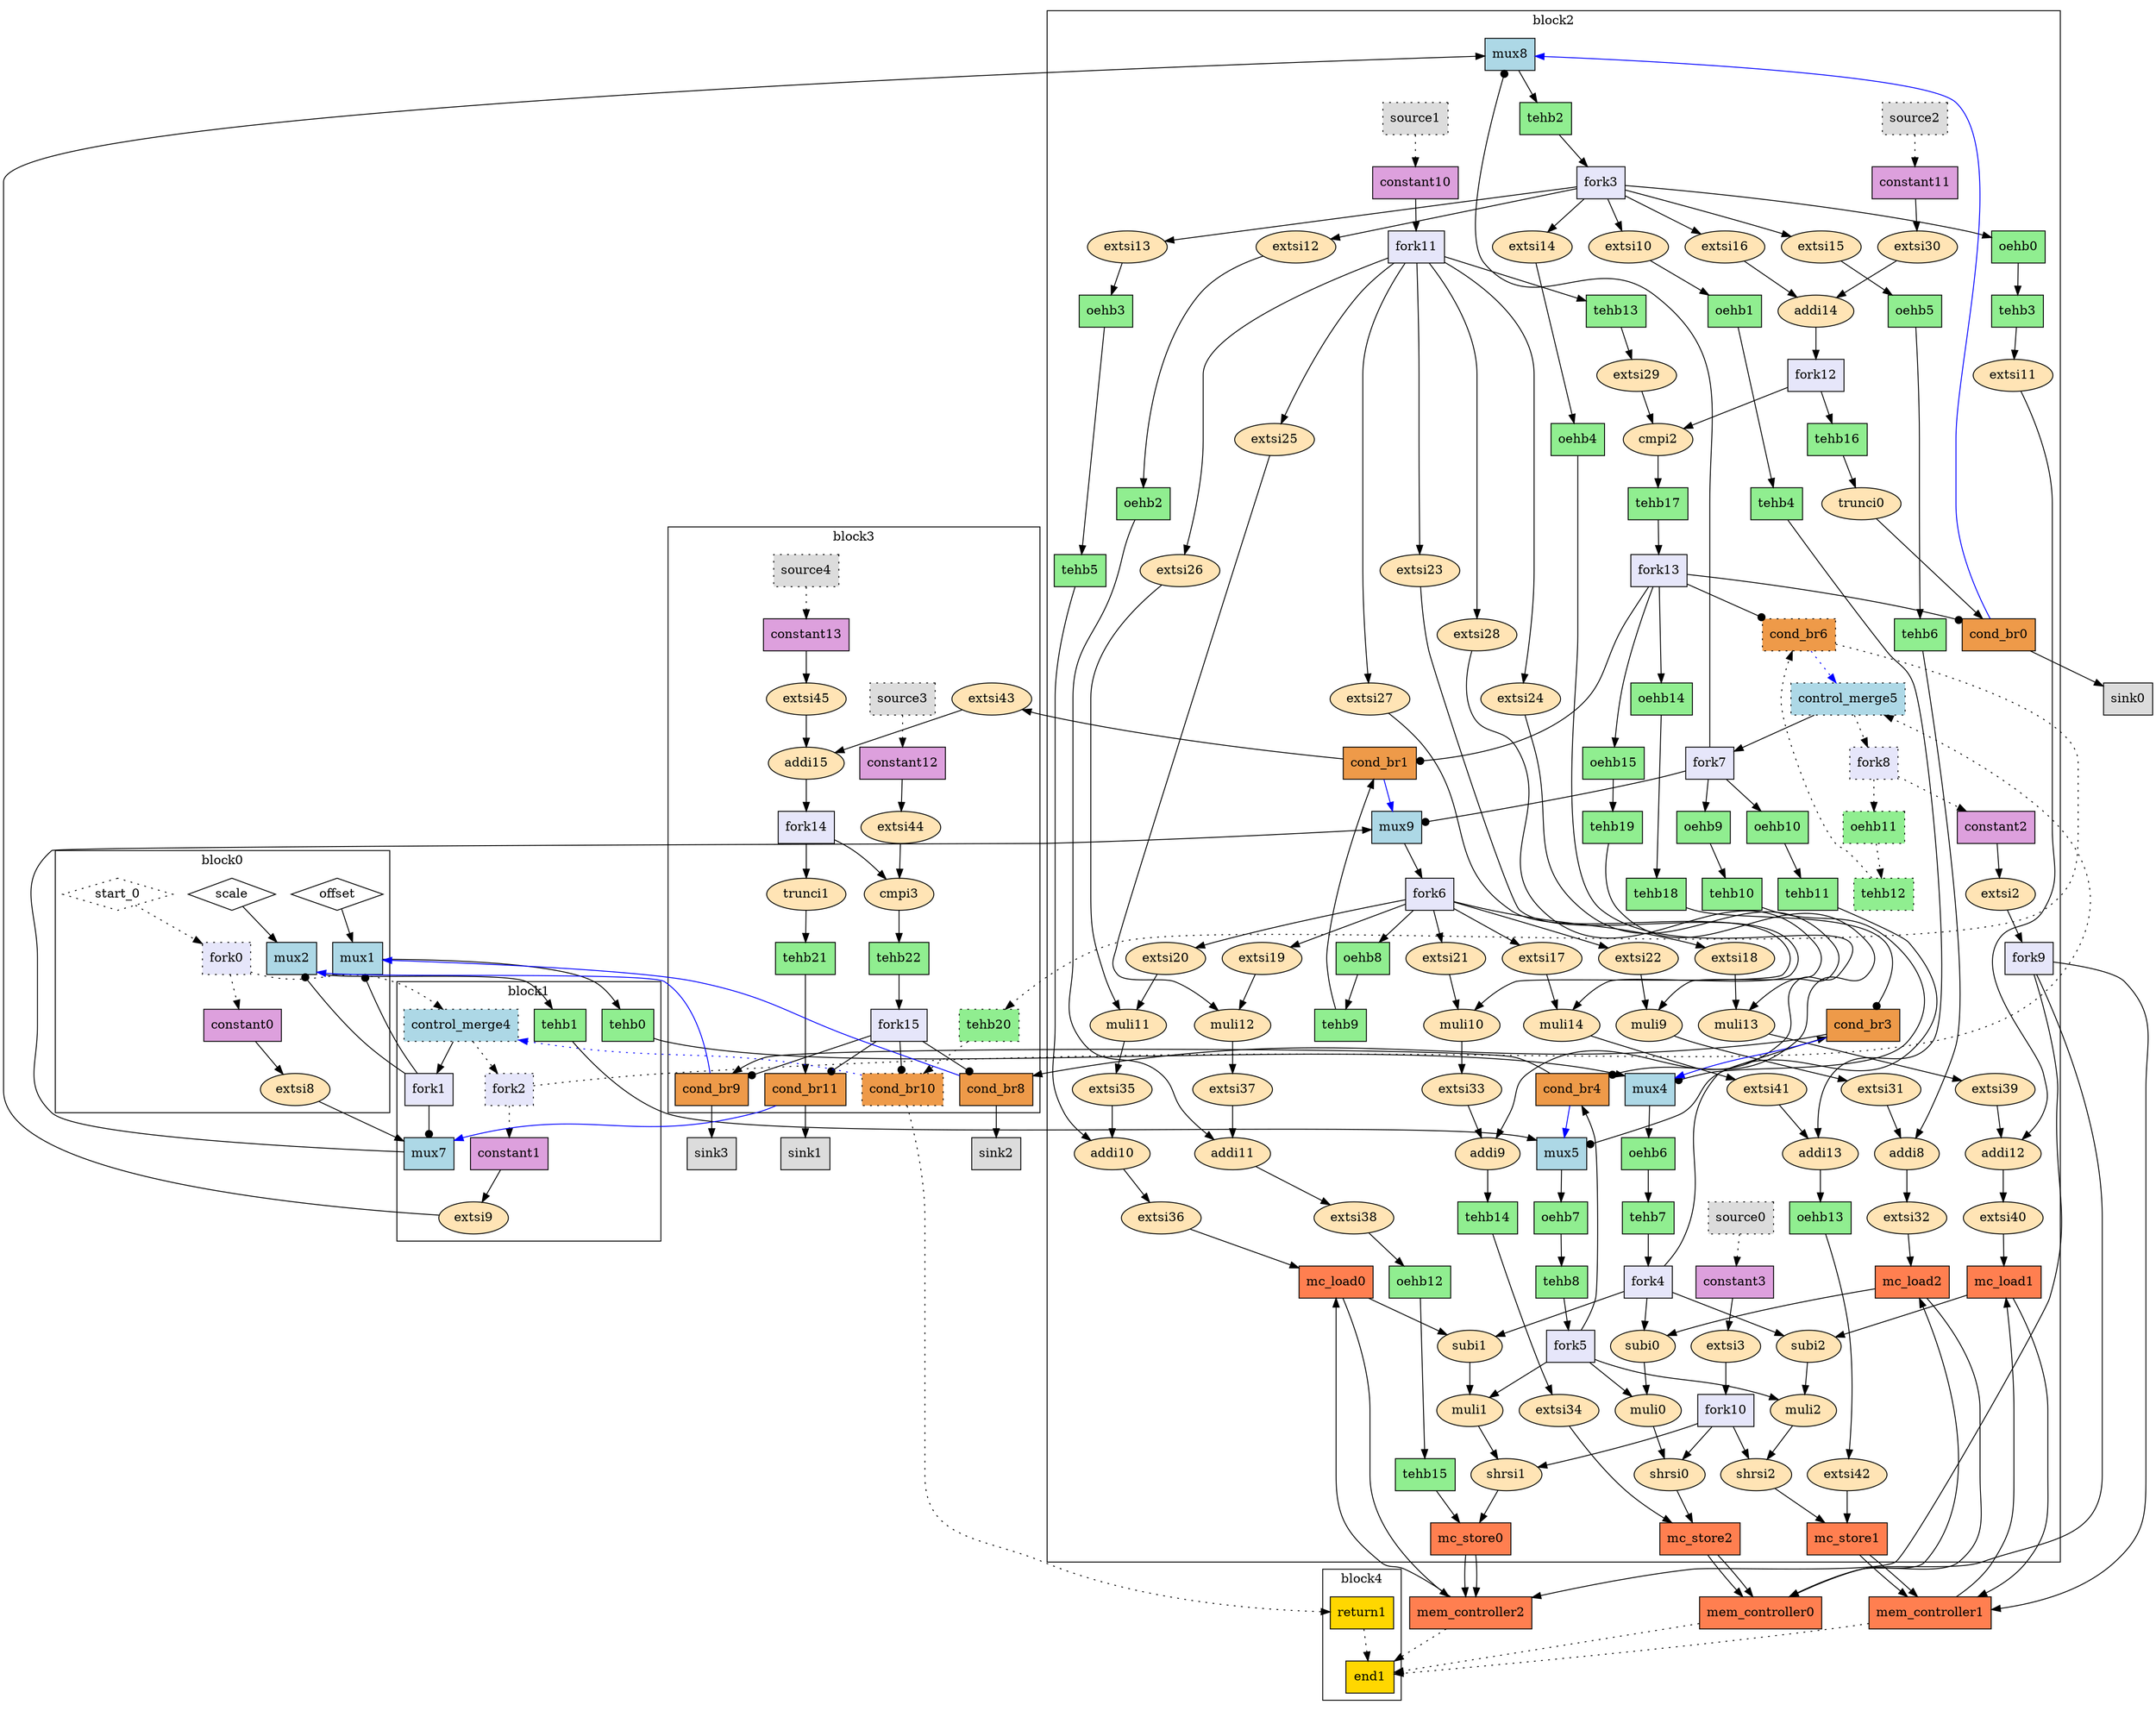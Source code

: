 Digraph G {
  splines=spline;
  compound=true; // Allow edges between clusters
  // Units/Channels in BB 0
  subgraph "cluster0" {
    label="block0"
    // Units from function arguments
    "offset" [mlir_op="handshake.func", shape=diamond, label="offset", style="solid", type="Entry", in="in1:32", out="out1:32", bbID=1]
    "scale" [mlir_op="handshake.func", shape=diamond, label="scale", style="solid", type="Entry", in="in1:32", out="out1:32", bbID=1]
    "start_0" [mlir_op="handshake.func", shape=diamond, label="start_0", style="dotted", type="Entry", control="true", in="in1:0", out="out1:0", bbID=1]
    // Units in BB 0
    "fork0" [mlir_op="handshake.fork", label="fork0", fillcolor=lavender, shape="box", style="filled, dotted", type="Fork", delay="0.000 0.100 0.100 0.000 0.000 0.000 0.000 0.000", in="in1:0", out="out1:0 out2:0", bbID=1]
    "constant0" [mlir_op="handshake.constant", label="constant0", fillcolor=plum, shape="box", style="filled", type="Constant", delay="0.000 0.000 0.000 0.000 0.000 0.000 0.000 0.000", in="in1:1", out="out1:1", value="0x0", bbID=1]
    "extsi8" [mlir_op="arith.extsi", label="extsi8", fillcolor=moccasin, shape="oval", style="filled", type="Operator", delay="0.000 0.000 0.000 0.000 0.000 0.000 0.000 0.000", in="in1:1", latency="0", op="sext_op", out="out1:6", II=1, bbID=1]
    // Channels from function arguments
    "offset" -> "mux1" [style="solid", dir="both", arrowtail="none", arrowhead="normal", from="out1", to="in3"]
    "scale" -> "mux2" [style="solid", dir="both", arrowtail="none", arrowhead="normal", from="out1", to="in3"]
    "start_0" -> "fork0" [style="dotted", dir="both", arrowtail="none", arrowhead="normal", from="out1", to="in1"]
    // Channels in BB 0
    "fork0" -> "constant0" [style="dotted", dir="both", arrowtail="none", arrowhead="normal", from="out2", to="in1"]
    "constant0" -> "extsi8" [style="solid", dir="both", arrowtail="none", arrowhead="normal", from="out1", to="in1"]
  }
  // Units/Channels in BB 1
  subgraph "cluster1" {
    label="block1"
    // Units in BB 1
    "mux7" [mlir_op="handshake.mux", label="mux7", fillcolor=lightblue, shape="box", style="filled", type="Mux", delay="1.412 1.397 0.000 1.412 1.397 1.412 0.000 0.000", in="in1?:1 in2:6 in3:6", out="out1:6", bbID=2]
    "mux1" [mlir_op="handshake.mux", label="mux1", fillcolor=lightblue, shape="box", style="filled", type="Mux", delay="1.412 1.397 0.000 1.412 1.397 1.412 0.000 0.000", in="in1?:1 in2:32 in3:32", out="out1:32", bbID=2]
    "mux2" [mlir_op="handshake.mux", label="mux2", fillcolor=lightblue, shape="box", style="filled", type="Mux", delay="1.412 1.397 0.000 1.412 1.397 1.412 0.000 0.000", in="in1?:1 in2:32 in3:32", out="out1:32", bbID=2]
    "control_merge4" [mlir_op="handshake.control_merge", label="control_merge4", fillcolor=lightblue, shape="box", style="filled, dotted", type="CntrlMerge", delay="0.000 1.397 0.000 0.000 0.000 0.000 0.000 0.000", in="in1:0 in2:0", out="out1:0 out2?:1", bbID=2]
    "fork1" [mlir_op="handshake.fork", label="fork1", fillcolor=lavender, shape="box", style="filled", type="Fork", delay="0.000 0.100 0.100 0.000 0.000 0.000 0.000 0.000", in="in1:1", out="out1:1 out2:1 out3:1", bbID=2]
    "fork2" [mlir_op="handshake.fork", label="fork2", fillcolor=lavender, shape="box", style="filled, dotted", type="Fork", delay="0.000 0.100 0.100 0.000 0.000 0.000 0.000 0.000", in="in1:0", out="out1:0 out2:0", bbID=2]
    "constant1" [mlir_op="handshake.constant", label="constant1", fillcolor=plum, shape="box", style="filled", type="Constant", delay="0.000 0.000 0.000 0.000 0.000 0.000 0.000 0.000", in="in1:1", out="out1:1", value="0x0", bbID=2]
    "extsi9" [mlir_op="arith.extsi", label="extsi9", fillcolor=moccasin, shape="oval", style="filled", type="Operator", delay="0.000 0.000 0.000 0.000 0.000 0.000 0.000 0.000", in="in1:1", latency="0", op="sext_op", out="out1:6", II=1, bbID=2]
    "tehb0" [mlir_op="handshake.tehb", label="tehb0", fillcolor=lightgreen, shape="box", style="filled", type="Buffer", delay="0.000 0.000 0.000 0.000 0.000 0.000 0.000 0.000", in="in1:32", out="out1:32", transparent="true", bbID=2, slots=3001]
    "tehb1" [mlir_op="handshake.tehb", label="tehb1", fillcolor=lightgreen, shape="box", style="filled", type="Buffer", delay="0.000 0.000 0.000 0.000 0.000 0.000 0.000 0.000", in="in1:32", out="out1:32", transparent="true", bbID=2, slots=3001]
    // Channels in BB 1
    "mux1" -> "tehb0" [style="solid", dir="both", arrowtail="none", arrowhead="normal", from="out1", to="in1"]
    "mux2" -> "tehb1" [style="solid", dir="both", arrowtail="none", arrowhead="normal", from="out1", to="in1"]
    "control_merge4" -> "fork2" [style="dotted", dir="both", arrowtail="none", arrowhead="normal", from="out1", to="in1"]
    "control_merge4" -> "fork1" [style="solid", dir="both", arrowtail="none", arrowhead="normal", from="out2", to="in1"]
    "fork1" -> "mux7" [style="solid", dir="both", arrowtail="none", arrowhead="dot", from="out1", to="in1"]
    "fork1" -> "mux2" [style="solid", dir="both", arrowtail="none", arrowhead="dot", from="out2", to="in1"]
    "fork1" -> "mux1" [style="solid", dir="both", arrowtail="none", arrowhead="dot", from="out3", to="in1"]
    "fork2" -> "constant1" [style="dotted", dir="both", arrowtail="none", arrowhead="normal", from="out1", to="in1"]
    "constant1" -> "extsi9" [style="solid", dir="both", arrowtail="none", arrowhead="normal", from="out1", to="in1"]
  }
  // Units/Channels in BB 2
  subgraph "cluster2" {
    label="block2"
    // Units in BB 2
    "mux8" [mlir_op="handshake.mux", label="mux8", fillcolor=lightblue, shape="box", style="filled", type="Mux", delay="1.412 1.397 0.000 1.412 1.397 1.412 0.000 0.000", in="in1?:1 in2:6 in3:6", out="out1:6", bbID=3]
    "tehb2" [mlir_op="handshake.tehb", label="tehb2", fillcolor=lightgreen, shape="box", style="filled", type="Buffer", delay="0.000 0.000 0.000 0.000 0.000 0.000 0.000 0.000", in="in1:6", out="out1:6", transparent="true", bbID=3, slots=3001]
    "fork3" [mlir_op="handshake.fork", label="fork3", fillcolor=lavender, shape="box", style="filled", type="Fork", delay="0.000 0.100 0.100 0.000 0.000 0.000 0.000 0.000", in="in1:6", out="out1:6 out2:6 out3:6 out4:6 out5:6 out6:6 out7:6", bbID=3]
    "extsi10" [mlir_op="arith.extsi", label="extsi10", fillcolor=moccasin, shape="oval", style="filled", type="Operator", delay="0.000 0.000 0.000 0.000 0.000 0.000 0.000 0.000", in="in1:6", latency="0", op="sext_op", out="out1:13", II=1, bbID=3]
    "oehb0" [mlir_op="handshake.oehb", label="oehb0", fillcolor=lightgreen, shape="box", style="filled", type="OEHB", delay="0.000 0.000 0.000 0.000 0.000 0.000 0.000 0.000", in="in1:6", out="out1:6", bbID=3, slots=1]
    "tehb3" [mlir_op="handshake.tehb", label="tehb3", fillcolor=lightgreen, shape="box", style="filled", type="TEHB", delay="0.000 0.000 0.000 0.000 0.000 0.000 0.000 0.000", in="in1:6", out="out1:6", bbID=3, slots=1]
    "extsi11" [mlir_op="arith.extsi", label="extsi11", fillcolor=moccasin, shape="oval", style="filled", type="Operator", delay="0.000 0.000 0.000 0.000 0.000 0.000 0.000 0.000", in="in1:6", latency="0", op="sext_op", out="out1:13", II=1, bbID=3]
    "extsi12" [mlir_op="arith.extsi", label="extsi12", fillcolor=moccasin, shape="oval", style="filled", type="Operator", delay="0.000 0.000 0.000 0.000 0.000 0.000 0.000 0.000", in="in1:6", latency="0", op="sext_op", out="out1:13", II=1, bbID=3]
    "extsi13" [mlir_op="arith.extsi", label="extsi13", fillcolor=moccasin, shape="oval", style="filled", type="Operator", delay="0.000 0.000 0.000 0.000 0.000 0.000 0.000 0.000", in="in1:6", latency="0", op="sext_op", out="out1:13", II=1, bbID=3]
    "extsi14" [mlir_op="arith.extsi", label="extsi14", fillcolor=moccasin, shape="oval", style="filled", type="Operator", delay="0.000 0.000 0.000 0.000 0.000 0.000 0.000 0.000", in="in1:6", latency="0", op="sext_op", out="out1:13", II=1, bbID=3]
    "extsi15" [mlir_op="arith.extsi", label="extsi15", fillcolor=moccasin, shape="oval", style="filled", type="Operator", delay="0.000 0.000 0.000 0.000 0.000 0.000 0.000 0.000", in="in1:6", latency="0", op="sext_op", out="out1:13", II=1, bbID=3]
    "extsi16" [mlir_op="arith.extsi", label="extsi16", fillcolor=moccasin, shape="oval", style="filled", type="Operator", delay="0.000 0.000 0.000 0.000 0.000 0.000 0.000 0.000", in="in1:6", latency="0", op="sext_op", out="out1:7", II=1, bbID=3]
    "oehb9" [mlir_op="handshake.oehb", label="oehb9", fillcolor=lightgreen, shape="box", style="filled", type="OEHB", delay="0.000 0.000 0.000 0.000 0.000 0.000 0.000 0.000", in="in1:1", out="out1:1", bbID=3, slots=1]
    "tehb10" [mlir_op="handshake.tehb", label="tehb10", fillcolor=lightgreen, shape="box", style="filled", type="TEHB", delay="0.000 0.000 0.000 0.000 0.000 0.000 0.000 0.000", in="in1:1", out="out1:1", bbID=3, slots=1]
    "mux4" [mlir_op="handshake.mux", label="mux4", fillcolor=lightblue, shape="box", style="filled", type="Mux", delay="1.412 1.397 0.000 1.412 1.397 1.412 0.000 0.000", in="in1?:1 in2:32 in3:32", out="out1:32", bbID=3]
    "oehb6" [mlir_op="handshake.oehb", label="oehb6", fillcolor=lightgreen, shape="box", style="filled", type="OEHB", delay="0.000 0.000 0.000 0.000 0.000 0.000 0.000 0.000", in="in1:32", out="out1:32", bbID=3, slots=1]
    "tehb7" [mlir_op="handshake.tehb", label="tehb7", fillcolor=lightgreen, shape="box", style="filled", type="TEHB", delay="0.000 0.000 0.000 0.000 0.000 0.000 0.000 0.000", in="in1:32", out="out1:32", bbID=3, slots=1]
    "fork4" [mlir_op="handshake.fork", label="fork4", fillcolor=lavender, shape="box", style="filled", type="Fork", delay="0.000 0.100 0.100 0.000 0.000 0.000 0.000 0.000", in="in1:32", out="out1:32 out2:32 out3:32 out4:32", bbID=3]
    "oehb10" [mlir_op="handshake.oehb", label="oehb10", fillcolor=lightgreen, shape="box", style="filled", type="OEHB", delay="0.000 0.000 0.000 0.000 0.000 0.000 0.000 0.000", in="in1:1", out="out1:1", bbID=3, slots=1]
    "tehb11" [mlir_op="handshake.tehb", label="tehb11", fillcolor=lightgreen, shape="box", style="filled", type="TEHB", delay="0.000 0.000 0.000 0.000 0.000 0.000 0.000 0.000", in="in1:1", out="out1:1", bbID=3, slots=1]
    "mux5" [mlir_op="handshake.mux", label="mux5", fillcolor=lightblue, shape="box", style="filled", type="Mux", delay="1.412 1.397 0.000 1.412 1.397 1.412 0.000 0.000", in="in1?:1 in2:32 in3:32", out="out1:32", bbID=3]
    "oehb7" [mlir_op="handshake.oehb", label="oehb7", fillcolor=lightgreen, shape="box", style="filled", type="OEHB", delay="0.000 0.000 0.000 0.000 0.000 0.000 0.000 0.000", in="in1:32", out="out1:32", bbID=3, slots=1]
    "tehb8" [mlir_op="handshake.tehb", label="tehb8", fillcolor=lightgreen, shape="box", style="filled", type="TEHB", delay="0.000 0.000 0.000 0.000 0.000 0.000 0.000 0.000", in="in1:32", out="out1:32", bbID=3, slots=1]
    "fork5" [mlir_op="handshake.fork", label="fork5", fillcolor=lavender, shape="box", style="filled", type="Fork", delay="0.000 0.100 0.100 0.000 0.000 0.000 0.000 0.000", in="in1:32", out="out1:32 out2:32 out3:32 out4:32", bbID=3]
    "mux9" [mlir_op="handshake.mux", label="mux9", fillcolor=lightblue, shape="box", style="filled", type="Mux", delay="1.412 1.397 0.000 1.412 1.397 1.412 0.000 0.000", in="in1?:1 in2:6 in3:6", out="out1:6", bbID=3]
    "fork6" [mlir_op="handshake.fork", label="fork6", fillcolor=lavender, shape="box", style="filled", type="Fork", delay="0.000 0.100 0.100 0.000 0.000 0.000 0.000 0.000", in="in1:6", out="out1:6 out2:6 out3:6 out4:6 out5:6 out6:6 out7:6", bbID=3]
    "extsi17" [mlir_op="arith.extsi", label="extsi17", fillcolor=moccasin, shape="oval", style="filled", type="Operator", delay="0.000 0.000 0.000 0.000 0.000 0.000 0.000 0.000", in="in1:6", latency="0", op="sext_op", out="out1:12", II=1, bbID=3]
    "extsi18" [mlir_op="arith.extsi", label="extsi18", fillcolor=moccasin, shape="oval", style="filled", type="Operator", delay="0.000 0.000 0.000 0.000 0.000 0.000 0.000 0.000", in="in1:6", latency="0", op="sext_op", out="out1:12", II=1, bbID=3]
    "extsi19" [mlir_op="arith.extsi", label="extsi19", fillcolor=moccasin, shape="oval", style="filled", type="Operator", delay="0.000 0.000 0.000 0.000 0.000 0.000 0.000 0.000", in="in1:6", latency="0", op="sext_op", out="out1:12", II=1, bbID=3]
    "extsi20" [mlir_op="arith.extsi", label="extsi20", fillcolor=moccasin, shape="oval", style="filled", type="Operator", delay="0.000 0.000 0.000 0.000 0.000 0.000 0.000 0.000", in="in1:6", latency="0", op="sext_op", out="out1:12", II=1, bbID=3]
    "extsi21" [mlir_op="arith.extsi", label="extsi21", fillcolor=moccasin, shape="oval", style="filled", type="Operator", delay="0.000 0.000 0.000 0.000 0.000 0.000 0.000 0.000", in="in1:6", latency="0", op="sext_op", out="out1:12", II=1, bbID=3]
    "extsi22" [mlir_op="arith.extsi", label="extsi22", fillcolor=moccasin, shape="oval", style="filled", type="Operator", delay="0.000 0.000 0.000 0.000 0.000 0.000 0.000 0.000", in="in1:6", latency="0", op="sext_op", out="out1:12", II=1, bbID=3]
    "control_merge5" [mlir_op="handshake.control_merge", label="control_merge5", fillcolor=lightblue, shape="box", style="filled, dotted", type="CntrlMerge", delay="0.000 1.397 0.000 0.000 0.000 0.000 0.000 0.000", in="in1:0 in2:0", out="out1:0 out2?:1", bbID=3]
    "fork7" [mlir_op="handshake.fork", label="fork7", fillcolor=lavender, shape="box", style="filled", type="Fork", delay="0.000 0.100 0.100 0.000 0.000 0.000 0.000 0.000", in="in1:1", out="out1:1 out2:1 out3:1 out4:1", bbID=3]
    "fork8" [mlir_op="handshake.fork", label="fork8", fillcolor=lavender, shape="box", style="filled, dotted", type="Fork", delay="0.000 0.100 0.100 0.000 0.000 0.000 0.000 0.000", in="in1:0", out="out1:0 out2:0", bbID=3]
    "constant2" [mlir_op="handshake.constant", label="constant2", fillcolor=plum, shape="box", style="filled", type="Constant", delay="0.000 0.000 0.000 0.000 0.000 0.000 0.000 0.000", in="in1:2", out="out1:2", value="0x1", bbID=3]
    "extsi2" [mlir_op="arith.extsi", label="extsi2", fillcolor=moccasin, shape="oval", style="filled", type="Operator", delay="0.000 0.000 0.000 0.000 0.000 0.000 0.000 0.000", in="in1:2", latency="0", op="sext_op", out="out1:32", II=1, bbID=3]
    "fork9" [mlir_op="handshake.fork", label="fork9", fillcolor=lavender, shape="box", style="filled", type="Fork", delay="0.000 0.100 0.100 0.000 0.000 0.000 0.000 0.000", in="in1:32", out="out1:32 out2:32 out3:32", bbID=3]
    "source0" [mlir_op="handshake.source", label="source0", fillcolor=gainsboro, shape="box", style="filled, dotted", type="Source", delay="0.000 0.000 0.000 0.000 0.000 0.000 0.000 0.000", out="out1:0", bbID=3]
    "constant3" [mlir_op="handshake.constant", label="constant3", fillcolor=plum, shape="box", style="filled", type="Constant", delay="0.000 0.000 0.000 0.000 0.000 0.000 0.000 0.000", in="in1:4", out="out1:4", value="0x4", bbID=3]
    "extsi3" [mlir_op="arith.extsi", label="extsi3", fillcolor=moccasin, shape="oval", style="filled", type="Operator", delay="0.000 0.000 0.000 0.000 0.000 0.000 0.000 0.000", in="in1:4", latency="0", op="sext_op", out="out1:32", II=1, bbID=3]
    "fork10" [mlir_op="handshake.fork", label="fork10", fillcolor=lavender, shape="box", style="filled", type="Fork", delay="0.000 0.100 0.100 0.000 0.000 0.000 0.000 0.000", in="in1:32", out="out1:32 out2:32 out3:32", bbID=3]
    "source1" [mlir_op="handshake.source", label="source1", fillcolor=gainsboro, shape="box", style="filled, dotted", type="Source", delay="0.000 0.000 0.000 0.000 0.000 0.000 0.000 0.000", out="out1:0", bbID=3]
    "constant10" [mlir_op="handshake.constant", label="constant10", fillcolor=plum, shape="box", style="filled", type="Constant", delay="0.000 0.000 0.000 0.000 0.000 0.000 0.000 0.000", in="in1:6", out="out1:6", value="0x1e", bbID=3]
    "fork11" [mlir_op="handshake.fork", label="fork11", fillcolor=lavender, shape="box", style="filled", type="Fork", delay="0.000 0.100 0.100 0.000 0.000 0.000 0.000 0.000", in="in1:6", out="out1:6 out2:6 out3:6 out4:6 out5:6 out6:6 out7:6", bbID=3]
    "extsi23" [mlir_op="arith.extsi", label="extsi23", fillcolor=moccasin, shape="oval", style="filled", type="Operator", delay="0.000 0.000 0.000 0.000 0.000 0.000 0.000 0.000", in="in1:6", latency="0", op="sext_op", out="out1:12", II=1, bbID=3]
    "extsi24" [mlir_op="arith.extsi", label="extsi24", fillcolor=moccasin, shape="oval", style="filled", type="Operator", delay="0.000 0.000 0.000 0.000 0.000 0.000 0.000 0.000", in="in1:6", latency="0", op="sext_op", out="out1:12", II=1, bbID=3]
    "extsi25" [mlir_op="arith.extsi", label="extsi25", fillcolor=moccasin, shape="oval", style="filled", type="Operator", delay="0.000 0.000 0.000 0.000 0.000 0.000 0.000 0.000", in="in1:6", latency="0", op="sext_op", out="out1:12", II=1, bbID=3]
    "extsi26" [mlir_op="arith.extsi", label="extsi26", fillcolor=moccasin, shape="oval", style="filled", type="Operator", delay="0.000 0.000 0.000 0.000 0.000 0.000 0.000 0.000", in="in1:6", latency="0", op="sext_op", out="out1:12", II=1, bbID=3]
    "extsi27" [mlir_op="arith.extsi", label="extsi27", fillcolor=moccasin, shape="oval", style="filled", type="Operator", delay="0.000 0.000 0.000 0.000 0.000 0.000 0.000 0.000", in="in1:6", latency="0", op="sext_op", out="out1:12", II=1, bbID=3]
    "extsi28" [mlir_op="arith.extsi", label="extsi28", fillcolor=moccasin, shape="oval", style="filled", type="Operator", delay="0.000 0.000 0.000 0.000 0.000 0.000 0.000 0.000", in="in1:6", latency="0", op="sext_op", out="out1:12", II=1, bbID=3]
    "tehb13" [mlir_op="handshake.tehb", label="tehb13", fillcolor=lightgreen, shape="box", style="filled", type="Buffer", delay="0.000 0.000 0.000 0.000 0.000 0.000 0.000 0.000", in="in1:6", out="out1:6", transparent="true", bbID=3, slots=3001]
    "extsi29" [mlir_op="arith.extsi", label="extsi29", fillcolor=moccasin, shape="oval", style="filled", type="Operator", delay="0.000 0.000 0.000 0.000 0.000 0.000 0.000 0.000", in="in1:6", latency="0", op="sext_op", out="out1:7", II=1, bbID=3]
    "source2" [mlir_op="handshake.source", label="source2", fillcolor=gainsboro, shape="box", style="filled, dotted", type="Source", delay="0.000 0.000 0.000 0.000 0.000 0.000 0.000 0.000", out="out1:0", bbID=3]
    "constant11" [mlir_op="handshake.constant", label="constant11", fillcolor=plum, shape="box", style="filled", type="Constant", delay="0.000 0.000 0.000 0.000 0.000 0.000 0.000 0.000", in="in1:2", out="out1:2", value="0x1", bbID=3]
    "extsi30" [mlir_op="arith.extsi", label="extsi30", fillcolor=moccasin, shape="oval", style="filled", type="Operator", delay="0.000 0.000 0.000 0.000 0.000 0.000 0.000 0.000", in="in1:2", latency="0", op="sext_op", out="out1:7", II=1, bbID=3]
    "muli9" [mlir_op="arith.muli", label="muli9", fillcolor=moccasin, shape="oval", style="filled", type="Operator", delay="0.000 0.000 0.000 1.409 0.000 0.000 0.000 0.000", in="in1:12 in2:12", latency="4", op="mul_op", out="out1:12", II=1, bbID=3]
    "extsi31" [mlir_op="arith.extsi", label="extsi31", fillcolor=moccasin, shape="oval", style="filled", type="Operator", delay="0.000 0.000 0.000 0.000 0.000 0.000 0.000 0.000", in="in1:12", latency="0", op="sext_op", out="out1:13", II=1, bbID=3]
    "oehb5" [mlir_op="handshake.oehb", label="oehb5", fillcolor=lightgreen, shape="box", style="filled", type="OEHB", delay="0.000 0.000 0.000 0.000 0.000 0.000 0.000 0.000", in="in1:13", out="out1:13", bbID=3, slots=1]
    "tehb6" [mlir_op="handshake.tehb", label="tehb6", fillcolor=lightgreen, shape="box", style="filled", type="TEHB", delay="0.000 0.000 0.000 0.000 0.000 0.000 0.000 0.000", in="in1:13", out="out1:13", bbID=3, slots=1]
    "addi8" [mlir_op="arith.addi", label="addi8", fillcolor=moccasin, shape="oval", style="filled", type="Operator", delay="2.047 1.397 1.400 1.409 0.000 0.000 0.000 0.000", in="in1:13 in2:13", latency="0", op="add_op", out="out1:13", II=1, bbID=3]
    "extsi32" [mlir_op="arith.extsi", label="extsi32", fillcolor=moccasin, shape="oval", style="filled", type="Operator", delay="0.000 0.000 0.000 0.000 0.000 0.000 0.000 0.000", in="in1:13", latency="0", op="sext_op", out="out1:32", II=1, bbID=3]
    "mc_load2" [mlir_op="handshake.mc_load", label="mc_load2", fillcolor=coral, shape="box", style="filled", type="Operator", delay="1.412 1.409 0.000 0.000 0.000 0.000 0.000 0.000", in="in1:32 in2:32", latency="1", op="mc_load_op", out="out1:32 out2:32", II=1, bbID=3, portId=0]
    "subi0" [mlir_op="arith.subi", label="subi0", fillcolor=moccasin, shape="oval", style="filled", type="Operator", delay="2.287 1.397 1.400 1.409 0.000 0.000 0.000 0.000", in="in1:32 in2:32", latency="0", op="sub_op", out="out1:32", II=1, bbID=3]
    "muli0" [mlir_op="arith.muli", label="muli0", fillcolor=moccasin, shape="oval", style="filled", type="Operator", delay="0.000 0.000 0.000 1.409 0.000 0.000 0.000 0.000", in="in1:32 in2:32", latency="4", op="mul_op", out="out1:32", II=1, bbID=3]
    "shrsi0" [mlir_op="arith.shrsi", label="shrsi0", fillcolor=moccasin, shape="oval", style="filled", type="Operator", delay="3.312 1.397 1.400 1.409 0.000 0.000 0.000 0.000", in="in1:32 in2:32", latency="0", op="ashr_op", out="out1:32", II=1, bbID=3]
    "muli10" [mlir_op="arith.muli", label="muli10", fillcolor=moccasin, shape="oval", style="filled", type="Operator", delay="0.000 0.000 0.000 1.409 0.000 0.000 0.000 0.000", in="in1:12 in2:12", latency="4", op="mul_op", out="out1:12", II=1, bbID=3]
    "extsi33" [mlir_op="arith.extsi", label="extsi33", fillcolor=moccasin, shape="oval", style="filled", type="Operator", delay="0.000 0.000 0.000 0.000 0.000 0.000 0.000 0.000", in="in1:12", latency="0", op="sext_op", out="out1:13", II=1, bbID=3]
    "oehb4" [mlir_op="handshake.oehb", label="oehb4", fillcolor=lightgreen, shape="box", style="filled", type="Buffer", delay="0.000 0.000 0.000 0.000 0.000 0.000 0.000 0.000", in="in1:13", out="out1:13", transparent="false", bbID=3, slots=4003]
    "addi9" [mlir_op="arith.addi", label="addi9", fillcolor=moccasin, shape="oval", style="filled", type="Operator", delay="2.047 1.397 1.400 1.409 0.000 0.000 0.000 0.000", in="in1:13 in2:13", latency="0", op="add_op", out="out1:13", II=1, bbID=3]
    "tehb14" [mlir_op="handshake.tehb", label="tehb14", fillcolor=lightgreen, shape="box", style="filled", type="Buffer", delay="0.000 0.000 0.000 0.000 0.000 0.000 0.000 0.000", in="in1:13", out="out1:13", transparent="true", bbID=3, slots=3001]
    "extsi34" [mlir_op="arith.extsi", label="extsi34", fillcolor=moccasin, shape="oval", style="filled", type="Operator", delay="0.000 0.000 0.000 0.000 0.000 0.000 0.000 0.000", in="in1:13", latency="0", op="sext_op", out="out1:32", II=1, bbID=3]
    "mc_store2" [mlir_op="handshake.mc_store", label="mc_store2", fillcolor=coral, shape="box", style="filled", type="Operator", delay="0.672 1.397 1.400 1.409 0.000 0.000 0.000 0.000", in="in1:32 in2:32", latency="0", op="mc_store_op", out="out1:32 out2:32", II=1, bbID=3, portId=1]
    "muli11" [mlir_op="arith.muli", label="muli11", fillcolor=moccasin, shape="oval", style="filled", type="Operator", delay="0.000 0.000 0.000 1.409 0.000 0.000 0.000 0.000", in="in1:12 in2:12", latency="4", op="mul_op", out="out1:12", II=1, bbID=3]
    "extsi35" [mlir_op="arith.extsi", label="extsi35", fillcolor=moccasin, shape="oval", style="filled", type="Operator", delay="0.000 0.000 0.000 0.000 0.000 0.000 0.000 0.000", in="in1:12", latency="0", op="sext_op", out="out1:13", II=1, bbID=3]
    "oehb3" [mlir_op="handshake.oehb", label="oehb3", fillcolor=lightgreen, shape="box", style="filled", type="OEHB", delay="0.000 0.000 0.000 0.000 0.000 0.000 0.000 0.000", in="in1:13", out="out1:13", bbID=3, slots=1]
    "tehb5" [mlir_op="handshake.tehb", label="tehb5", fillcolor=lightgreen, shape="box", style="filled", type="TEHB", delay="0.000 0.000 0.000 0.000 0.000 0.000 0.000 0.000", in="in1:13", out="out1:13", bbID=3, slots=1]
    "addi10" [mlir_op="arith.addi", label="addi10", fillcolor=moccasin, shape="oval", style="filled", type="Operator", delay="2.047 1.397 1.400 1.409 0.000 0.000 0.000 0.000", in="in1:13 in2:13", latency="0", op="add_op", out="out1:13", II=1, bbID=3]
    "extsi36" [mlir_op="arith.extsi", label="extsi36", fillcolor=moccasin, shape="oval", style="filled", type="Operator", delay="0.000 0.000 0.000 0.000 0.000 0.000 0.000 0.000", in="in1:13", latency="0", op="sext_op", out="out1:32", II=1, bbID=3]
    "mc_load0" [mlir_op="handshake.mc_load", label="mc_load0", fillcolor=coral, shape="box", style="filled", type="Operator", delay="1.412 1.409 0.000 0.000 0.000 0.000 0.000 0.000", in="in1:32 in2:32", latency="1", op="mc_load_op", out="out1:32 out2:32", II=1, bbID=3, portId=0]
    "subi1" [mlir_op="arith.subi", label="subi1", fillcolor=moccasin, shape="oval", style="filled", type="Operator", delay="2.287 1.397 1.400 1.409 0.000 0.000 0.000 0.000", in="in1:32 in2:32", latency="0", op="sub_op", out="out1:32", II=1, bbID=3]
    "muli1" [mlir_op="arith.muli", label="muli1", fillcolor=moccasin, shape="oval", style="filled", type="Operator", delay="0.000 0.000 0.000 1.409 0.000 0.000 0.000 0.000", in="in1:32 in2:32", latency="4", op="mul_op", out="out1:32", II=1, bbID=3]
    "shrsi1" [mlir_op="arith.shrsi", label="shrsi1", fillcolor=moccasin, shape="oval", style="filled", type="Operator", delay="3.312 1.397 1.400 1.409 0.000 0.000 0.000 0.000", in="in1:32 in2:32", latency="0", op="ashr_op", out="out1:32", II=1, bbID=3]
    "muli12" [mlir_op="arith.muli", label="muli12", fillcolor=moccasin, shape="oval", style="filled", type="Operator", delay="0.000 0.000 0.000 1.409 0.000 0.000 0.000 0.000", in="in1:12 in2:12", latency="4", op="mul_op", out="out1:12", II=1, bbID=3]
    "extsi37" [mlir_op="arith.extsi", label="extsi37", fillcolor=moccasin, shape="oval", style="filled", type="Operator", delay="0.000 0.000 0.000 0.000 0.000 0.000 0.000 0.000", in="in1:12", latency="0", op="sext_op", out="out1:13", II=1, bbID=3]
    "oehb2" [mlir_op="handshake.oehb", label="oehb2", fillcolor=lightgreen, shape="box", style="filled", type="Buffer", delay="0.000 0.000 0.000 0.000 0.000 0.000 0.000 0.000", in="in1:13", out="out1:13", transparent="false", bbID=3, slots=4002]
    "addi11" [mlir_op="arith.addi", label="addi11", fillcolor=moccasin, shape="oval", style="filled", type="Operator", delay="2.047 1.397 1.400 1.409 0.000 0.000 0.000 0.000", in="in1:13 in2:13", latency="0", op="add_op", out="out1:13", II=1, bbID=3]
    "extsi38" [mlir_op="arith.extsi", label="extsi38", fillcolor=moccasin, shape="oval", style="filled", type="Operator", delay="0.000 0.000 0.000 0.000 0.000 0.000 0.000 0.000", in="in1:13", latency="0", op="sext_op", out="out1:32", II=1, bbID=3]
    "oehb12" [mlir_op="handshake.oehb", label="oehb12", fillcolor=lightgreen, shape="box", style="filled", type="OEHB", delay="0.000 0.000 0.000 0.000 0.000 0.000 0.000 0.000", in="in1:32", out="out1:32", bbID=3, slots=1]
    "tehb15" [mlir_op="handshake.tehb", label="tehb15", fillcolor=lightgreen, shape="box", style="filled", type="TEHB", delay="0.000 0.000 0.000 0.000 0.000 0.000 0.000 0.000", in="in1:32", out="out1:32", bbID=3, slots=1]
    "mc_store0" [mlir_op="handshake.mc_store", label="mc_store0", fillcolor=coral, shape="box", style="filled", type="Operator", delay="0.672 1.397 1.400 1.409 0.000 0.000 0.000 0.000", in="in1:32 in2:32", latency="0", op="mc_store_op", out="out1:32 out2:32", II=1, bbID=3, portId=1]
    "muli13" [mlir_op="arith.muli", label="muli13", fillcolor=moccasin, shape="oval", style="filled", type="Operator", delay="0.000 0.000 0.000 1.409 0.000 0.000 0.000 0.000", in="in1:12 in2:12", latency="4", op="mul_op", out="out1:12", II=1, bbID=3]
    "extsi39" [mlir_op="arith.extsi", label="extsi39", fillcolor=moccasin, shape="oval", style="filled", type="Operator", delay="0.000 0.000 0.000 0.000 0.000 0.000 0.000 0.000", in="in1:12", latency="0", op="sext_op", out="out1:13", II=1, bbID=3]
    "addi12" [mlir_op="arith.addi", label="addi12", fillcolor=moccasin, shape="oval", style="filled", type="Operator", delay="2.047 1.397 1.400 1.409 0.000 0.000 0.000 0.000", in="in1:13 in2:13", latency="0", op="add_op", out="out1:13", II=1, bbID=3]
    "extsi40" [mlir_op="arith.extsi", label="extsi40", fillcolor=moccasin, shape="oval", style="filled", type="Operator", delay="0.000 0.000 0.000 0.000 0.000 0.000 0.000 0.000", in="in1:13", latency="0", op="sext_op", out="out1:32", II=1, bbID=3]
    "mc_load1" [mlir_op="handshake.mc_load", label="mc_load1", fillcolor=coral, shape="box", style="filled", type="Operator", delay="1.412 1.409 0.000 0.000 0.000 0.000 0.000 0.000", in="in1:32 in2:32", latency="1", op="mc_load_op", out="out1:32 out2:32", II=1, bbID=3, portId=0]
    "subi2" [mlir_op="arith.subi", label="subi2", fillcolor=moccasin, shape="oval", style="filled", type="Operator", delay="2.287 1.397 1.400 1.409 0.000 0.000 0.000 0.000", in="in1:32 in2:32", latency="0", op="sub_op", out="out1:32", II=1, bbID=3]
    "muli2" [mlir_op="arith.muli", label="muli2", fillcolor=moccasin, shape="oval", style="filled", type="Operator", delay="0.000 0.000 0.000 1.409 0.000 0.000 0.000 0.000", in="in1:32 in2:32", latency="4", op="mul_op", out="out1:32", II=1, bbID=3]
    "shrsi2" [mlir_op="arith.shrsi", label="shrsi2", fillcolor=moccasin, shape="oval", style="filled", type="Operator", delay="3.312 1.397 1.400 1.409 0.000 0.000 0.000 0.000", in="in1:32 in2:32", latency="0", op="ashr_op", out="out1:32", II=1, bbID=3]
    "muli14" [mlir_op="arith.muli", label="muli14", fillcolor=moccasin, shape="oval", style="filled", type="Operator", delay="0.000 0.000 0.000 1.409 0.000 0.000 0.000 0.000", in="in1:12 in2:12", latency="4", op="mul_op", out="out1:12", II=1, bbID=3]
    "extsi41" [mlir_op="arith.extsi", label="extsi41", fillcolor=moccasin, shape="oval", style="filled", type="Operator", delay="0.000 0.000 0.000 0.000 0.000 0.000 0.000 0.000", in="in1:12", latency="0", op="sext_op", out="out1:13", II=1, bbID=3]
    "oehb1" [mlir_op="handshake.oehb", label="oehb1", fillcolor=lightgreen, shape="box", style="filled", type="OEHB", delay="0.000 0.000 0.000 0.000 0.000 0.000 0.000 0.000", in="in1:13", out="out1:13", bbID=3, slots=1]
    "tehb4" [mlir_op="handshake.tehb", label="tehb4", fillcolor=lightgreen, shape="box", style="filled", type="TEHB", delay="0.000 0.000 0.000 0.000 0.000 0.000 0.000 0.000", in="in1:13", out="out1:13", bbID=3, slots=1]
    "addi13" [mlir_op="arith.addi", label="addi13", fillcolor=moccasin, shape="oval", style="filled", type="Operator", delay="2.047 1.397 1.400 1.409 0.000 0.000 0.000 0.000", in="in1:13 in2:13", latency="0", op="add_op", out="out1:13", II=1, bbID=3]
    "oehb13" [mlir_op="handshake.oehb", label="oehb13", fillcolor=lightgreen, shape="box", style="filled", type="Buffer", delay="0.000 0.000 0.000 0.000 0.000 0.000 0.000 0.000", in="in1:13", out="out1:13", transparent="false", bbID=3, slots=4002]
    "extsi42" [mlir_op="arith.extsi", label="extsi42", fillcolor=moccasin, shape="oval", style="filled", type="Operator", delay="0.000 0.000 0.000 0.000 0.000 0.000 0.000 0.000", in="in1:13", latency="0", op="sext_op", out="out1:32", II=1, bbID=3]
    "mc_store1" [mlir_op="handshake.mc_store", label="mc_store1", fillcolor=coral, shape="box", style="filled", type="Operator", delay="0.672 1.397 1.400 1.409 0.000 0.000 0.000 0.000", in="in1:32 in2:32", latency="0", op="mc_store_op", out="out1:32 out2:32", II=1, bbID=3, portId=1]
    "addi14" [mlir_op="arith.addi", label="addi14", fillcolor=moccasin, shape="oval", style="filled", type="Operator", delay="1.927 1.397 1.400 1.409 0.000 0.000 0.000 0.000", in="in1:7 in2:7", latency="0", op="add_op", out="out1:7", II=1, bbID=3]
    "fork12" [mlir_op="handshake.fork", label="fork12", fillcolor=lavender, shape="box", style="filled", type="Fork", delay="0.000 0.100 0.100 0.000 0.000 0.000 0.000 0.000", in="in1:7", out="out1:7 out2:7", bbID=3]
    "tehb16" [mlir_op="handshake.tehb", label="tehb16", fillcolor=lightgreen, shape="box", style="filled", type="Buffer", delay="0.000 0.000 0.000 0.000 0.000 0.000 0.000 0.000", in="in1:7", out="out1:7", transparent="true", bbID=3, slots=3001]
    "trunci0" [mlir_op="arith.trunci", label="trunci0", fillcolor=moccasin, shape="oval", style="filled", type="Operator", delay="0.000 0.000 0.000 0.000 0.000 0.000 0.000 0.000", in="in1:7", latency="0", op="trunc_op", out="out1:6", II=1, bbID=3]
    "cmpi2" [mlir_op="arith.cmpi<", label="cmpi2", fillcolor=moccasin, shape="oval", style="filled", type="Operator", delay="1.998 1.397 1.400 1.409 0.000 0.000 0.000 0.000", in="in1:7 in2:7", latency="0", op="icmp_ult_op", out="out1:1", II=1, bbID=3]
    "tehb17" [mlir_op="handshake.tehb", label="tehb17", fillcolor=lightgreen, shape="box", style="filled", type="Buffer", delay="0.000 0.000 0.000 0.000 0.000 0.000 0.000 0.000", in="in1:1", out="out1:1", transparent="true", bbID=3, slots=3001]
    "fork13" [mlir_op="handshake.fork", label="fork13", fillcolor=lavender, shape="box", style="filled", type="Fork", delay="0.000 0.100 0.100 0.000 0.000 0.000 0.000 0.000", in="in1:1", out="out1:1 out2:1 out3:1 out4:1 out5:1", bbID=3]
    "cond_br0" [mlir_op="handshake.cond_br", label="cond_br0", fillcolor=tan2, shape="box", style="filled", type="Branch", delay="0.000 1.409 1.411 1.412 1.400 1.412 0.000 0.000", in="in1:6 in2?:1", out="out1+:6 out2-:6", bbID=3]
    "oehb14" [mlir_op="handshake.oehb", label="oehb14", fillcolor=lightgreen, shape="box", style="filled", type="OEHB", delay="0.000 0.000 0.000 0.000 0.000 0.000 0.000 0.000", in="in1:1", out="out1:1", bbID=3, slots=1]
    "tehb18" [mlir_op="handshake.tehb", label="tehb18", fillcolor=lightgreen, shape="box", style="filled", type="TEHB", delay="0.000 0.000 0.000 0.000 0.000 0.000 0.000 0.000", in="in1:1", out="out1:1", bbID=3, slots=1]
    "cond_br3" [mlir_op="handshake.cond_br", label="cond_br3", fillcolor=tan2, shape="box", style="filled", type="Branch", delay="0.000 1.409 1.411 1.412 1.400 1.412 0.000 0.000", in="in1:32 in2?:1", out="out1+:32 out2-:32", bbID=3]
    "oehb15" [mlir_op="handshake.oehb", label="oehb15", fillcolor=lightgreen, shape="box", style="filled", type="OEHB", delay="0.000 0.000 0.000 0.000 0.000 0.000 0.000 0.000", in="in1:1", out="out1:1", bbID=3, slots=1]
    "tehb19" [mlir_op="handshake.tehb", label="tehb19", fillcolor=lightgreen, shape="box", style="filled", type="TEHB", delay="0.000 0.000 0.000 0.000 0.000 0.000 0.000 0.000", in="in1:1", out="out1:1", bbID=3, slots=1]
    "cond_br4" [mlir_op="handshake.cond_br", label="cond_br4", fillcolor=tan2, shape="box", style="filled", type="Branch", delay="0.000 1.409 1.411 1.412 1.400 1.412 0.000 0.000", in="in1:32 in2?:1", out="out1+:32 out2-:32", bbID=3]
    "oehb8" [mlir_op="handshake.oehb", label="oehb8", fillcolor=lightgreen, shape="box", style="filled", type="OEHB", delay="0.000 0.000 0.000 0.000 0.000 0.000 0.000 0.000", in="in1:6", out="out1:6", bbID=3, slots=1]
    "tehb9" [mlir_op="handshake.tehb", label="tehb9", fillcolor=lightgreen, shape="box", style="filled", type="TEHB", delay="0.000 0.000 0.000 0.000 0.000 0.000 0.000 0.000", in="in1:6", out="out1:6", bbID=3, slots=1]
    "cond_br1" [mlir_op="handshake.cond_br", label="cond_br1", fillcolor=tan2, shape="box", style="filled", type="Branch", delay="0.000 1.409 1.411 1.412 1.400 1.412 0.000 0.000", in="in1:6 in2?:1", out="out1+:6 out2-:6", bbID=3]
    "oehb11" [mlir_op="handshake.oehb", label="oehb11", fillcolor=lightgreen, shape="box", style="filled, dotted", type="OEHB", delay="0.000 0.000 0.000 0.000 0.000 0.000 0.000 0.000", in="in1:0", out="out1:0", bbID=3, slots=1]
    "tehb12" [mlir_op="handshake.tehb", label="tehb12", fillcolor=lightgreen, shape="box", style="filled, dotted", type="TEHB", delay="0.000 0.000 0.000 0.000 0.000 0.000 0.000 0.000", in="in1:0", out="out1:0", bbID=3, slots=1]
    "cond_br6" [mlir_op="handshake.cond_br", label="cond_br6", fillcolor=tan2, shape="box", style="filled, dotted", type="Branch", delay="0.000 1.409 1.411 1.412 1.400 1.412 0.000 0.000", in="in1:0 in2?:1", out="out1+:0 out2-:0", bbID=3]
    // Channels in BB 2
    "mux8" -> "tehb2" [style="solid", dir="both", arrowtail="none", arrowhead="normal", from="out1", to="in1"]
    "tehb2" -> "fork3" [style="solid", dir="both", arrowtail="none", arrowhead="normal", from="out1", to="in1"]
    "fork3" -> "extsi10" [style="solid", dir="both", arrowtail="none", arrowhead="normal", from="out1", to="in1"]
    "fork3" -> "oehb0" [style="solid", dir="both", arrowtail="none", arrowhead="normal", from="out2", to="in1"]
    "fork3" -> "extsi12" [style="solid", dir="both", arrowtail="none", arrowhead="normal", from="out3", to="in1"]
    "fork3" -> "extsi13" [style="solid", dir="both", arrowtail="none", arrowhead="normal", from="out4", to="in1"]
    "fork3" -> "extsi14" [style="solid", dir="both", arrowtail="none", arrowhead="normal", from="out5", to="in1"]
    "fork3" -> "extsi15" [style="solid", dir="both", arrowtail="none", arrowhead="normal", from="out6", to="in1"]
    "fork3" -> "extsi16" [style="solid", dir="both", arrowtail="none", arrowhead="normal", from="out7", to="in1"]
    "extsi10" -> "oehb1" [style="solid", dir="both", arrowtail="none", arrowhead="normal", from="out1", to="in1"]
    "oehb0" -> "tehb3" [style="solid", dir="both", arrowtail="none", arrowhead="normal", from="out1", to="in1"]
    "tehb3" -> "extsi11" [style="solid", dir="both", arrowtail="none", arrowhead="normal", from="out1", to="in1"]
    "extsi11" -> "addi12" [style="solid", dir="both", arrowtail="none", arrowhead="normal", from="out1", to="in1"]
    "extsi12" -> "oehb2" [style="solid", dir="both", arrowtail="none", arrowhead="normal", from="out1", to="in1"]
    "extsi13" -> "oehb3" [style="solid", dir="both", arrowtail="none", arrowhead="normal", from="out1", to="in1"]
    "extsi14" -> "oehb4" [style="solid", dir="both", arrowtail="none", arrowhead="normal", from="out1", to="in1"]
    "extsi15" -> "oehb5" [style="solid", dir="both", arrowtail="none", arrowhead="normal", from="out1", to="in1"]
    "extsi16" -> "addi14" [style="solid", dir="both", arrowtail="none", arrowhead="normal", from="out1", to="in1"]
    "oehb9" -> "tehb10" [style="solid", dir="both", arrowtail="none", arrowhead="normal", from="out1", to="in1"]
    "tehb10" -> "mux4" [style="solid", dir="both", arrowtail="none", arrowhead="dot", from="out1", to="in1"]
    "mux4" -> "oehb6" [style="solid", dir="both", arrowtail="none", arrowhead="normal", from="out1", to="in1"]
    "oehb6" -> "tehb7" [style="solid", dir="both", arrowtail="none", arrowhead="normal", from="out1", to="in1"]
    "tehb7" -> "fork4" [style="solid", dir="both", arrowtail="none", arrowhead="normal", from="out1", to="in1"]
    "fork4" -> "cond_br3" [style="solid", dir="both", arrowtail="none", arrowhead="normal", from="out1", to="in1"]
    "fork4" -> "subi2" [style="solid", dir="both", arrowtail="none", arrowhead="normal", from="out2", to="in2"]
    "fork4" -> "subi1" [style="solid", dir="both", arrowtail="none", arrowhead="normal", from="out3", to="in2"]
    "fork4" -> "subi0" [style="solid", dir="both", arrowtail="none", arrowhead="normal", from="out4", to="in2"]
    "oehb10" -> "tehb11" [style="solid", dir="both", arrowtail="none", arrowhead="normal", from="out1", to="in1"]
    "tehb11" -> "mux5" [style="solid", dir="both", arrowtail="none", arrowhead="dot", from="out1", to="in1"]
    "mux5" -> "oehb7" [style="solid", dir="both", arrowtail="none", arrowhead="normal", from="out1", to="in1"]
    "oehb7" -> "tehb8" [style="solid", dir="both", arrowtail="none", arrowhead="normal", from="out1", to="in1"]
    "tehb8" -> "fork5" [style="solid", dir="both", arrowtail="none", arrowhead="normal", from="out1", to="in1"]
    "fork5" -> "cond_br4" [style="solid", dir="both", arrowtail="none", arrowhead="normal", from="out1", to="in1"]
    "fork5" -> "muli2" [style="solid", dir="both", arrowtail="none", arrowhead="normal", from="out2", to="in2"]
    "fork5" -> "muli1" [style="solid", dir="both", arrowtail="none", arrowhead="normal", from="out3", to="in2"]
    "fork5" -> "muli0" [style="solid", dir="both", arrowtail="none", arrowhead="normal", from="out4", to="in2"]
    "mux9" -> "fork6" [style="solid", dir="both", arrowtail="none", arrowhead="normal", from="out1", to="in1"]
    "fork6" -> "oehb8" [style="solid", dir="both", arrowtail="none", arrowhead="normal", from="out1", to="in1"]
    "fork6" -> "extsi17" [style="solid", dir="both", arrowtail="none", arrowhead="normal", from="out2", to="in1"]
    "fork6" -> "extsi18" [style="solid", dir="both", arrowtail="none", arrowhead="normal", from="out3", to="in1"]
    "fork6" -> "extsi19" [style="solid", dir="both", arrowtail="none", arrowhead="normal", from="out4", to="in1"]
    "fork6" -> "extsi20" [style="solid", dir="both", arrowtail="none", arrowhead="normal", from="out5", to="in1"]
    "fork6" -> "extsi21" [style="solid", dir="both", arrowtail="none", arrowhead="normal", from="out6", to="in1"]
    "fork6" -> "extsi22" [style="solid", dir="both", arrowtail="none", arrowhead="normal", from="out7", to="in1"]
    "extsi17" -> "muli14" [style="solid", dir="both", arrowtail="none", arrowhead="normal", from="out1", to="in1"]
    "extsi18" -> "muli13" [style="solid", dir="both", arrowtail="none", arrowhead="normal", from="out1", to="in1"]
    "extsi19" -> "muli12" [style="solid", dir="both", arrowtail="none", arrowhead="normal", from="out1", to="in1"]
    "extsi20" -> "muli11" [style="solid", dir="both", arrowtail="none", arrowhead="normal", from="out1", to="in1"]
    "extsi21" -> "muli10" [style="solid", dir="both", arrowtail="none", arrowhead="normal", from="out1", to="in1"]
    "extsi22" -> "muli9" [style="solid", dir="both", arrowtail="none", arrowhead="normal", from="out1", to="in1"]
    "control_merge5" -> "fork8" [style="dotted", dir="both", arrowtail="none", arrowhead="normal", from="out1", to="in1"]
    "control_merge5" -> "fork7" [style="solid", dir="both", arrowtail="none", arrowhead="normal", from="out2", to="in1"]
    "fork7" -> "mux9" [style="solid", dir="both", arrowtail="none", arrowhead="dot", from="out1", to="in1"]
    "fork7" -> "mux8" [style="solid", dir="both", arrowtail="none", arrowhead="dot", from="out2", to="in1"]
    "fork7" -> "oehb10" [style="solid", dir="both", arrowtail="none", arrowhead="normal", from="out3", to="in1"]
    "fork7" -> "oehb9" [style="solid", dir="both", arrowtail="none", arrowhead="normal", from="out4", to="in1"]
    "fork8" -> "oehb11" [style="dotted", dir="both", arrowtail="none", arrowhead="normal", from="out1", to="in1"]
    "fork8" -> "constant2" [style="dotted", dir="both", arrowtail="none", arrowhead="normal", from="out2", to="in1"]
    "constant2" -> "extsi2" [style="solid", dir="both", arrowtail="none", arrowhead="normal", from="out1", to="in1"]
    "extsi2" -> "fork9" [style="solid", dir="both", arrowtail="none", arrowhead="normal", from="out1", to="in1"]
    "source0" -> "constant3" [style="dotted", dir="both", arrowtail="none", arrowhead="normal", from="out1", to="in1"]
    "constant3" -> "extsi3" [style="solid", dir="both", arrowtail="none", arrowhead="normal", from="out1", to="in1"]
    "extsi3" -> "fork10" [style="solid", dir="both", arrowtail="none", arrowhead="normal", from="out1", to="in1"]
    "fork10" -> "shrsi0" [style="solid", dir="both", arrowtail="none", arrowhead="normal", from="out1", to="in2"]
    "fork10" -> "shrsi1" [style="solid", dir="both", arrowtail="none", arrowhead="normal", from="out2", to="in2"]
    "fork10" -> "shrsi2" [style="solid", dir="both", arrowtail="none", arrowhead="normal", from="out3", to="in2"]
    "source1" -> "constant10" [style="dotted", dir="both", arrowtail="none", arrowhead="normal", from="out1", to="in1"]
    "constant10" -> "fork11" [style="solid", dir="both", arrowtail="none", arrowhead="normal", from="out1", to="in1"]
    "fork11" -> "extsi23" [style="solid", dir="both", arrowtail="none", arrowhead="normal", from="out1", to="in1"]
    "fork11" -> "extsi24" [style="solid", dir="both", arrowtail="none", arrowhead="normal", from="out2", to="in1"]
    "fork11" -> "extsi25" [style="solid", dir="both", arrowtail="none", arrowhead="normal", from="out3", to="in1"]
    "fork11" -> "extsi26" [style="solid", dir="both", arrowtail="none", arrowhead="normal", from="out4", to="in1"]
    "fork11" -> "extsi27" [style="solid", dir="both", arrowtail="none", arrowhead="normal", from="out5", to="in1"]
    "fork11" -> "extsi28" [style="solid", dir="both", arrowtail="none", arrowhead="normal", from="out6", to="in1"]
    "fork11" -> "tehb13" [style="solid", dir="both", arrowtail="none", arrowhead="normal", from="out7", to="in1"]
    "extsi23" -> "muli14" [style="solid", dir="both", arrowtail="none", arrowhead="normal", from="out1", to="in2"]
    "extsi24" -> "muli13" [style="solid", dir="both", arrowtail="none", arrowhead="normal", from="out1", to="in2"]
    "extsi25" -> "muli12" [style="solid", dir="both", arrowtail="none", arrowhead="normal", from="out1", to="in2"]
    "extsi26" -> "muli11" [style="solid", dir="both", arrowtail="none", arrowhead="normal", from="out1", to="in2"]
    "extsi27" -> "muli10" [style="solid", dir="both", arrowtail="none", arrowhead="normal", from="out1", to="in2"]
    "extsi28" -> "muli9" [style="solid", dir="both", arrowtail="none", arrowhead="normal", from="out1", to="in2"]
    "tehb13" -> "extsi29" [style="solid", dir="both", arrowtail="none", arrowhead="normal", from="out1", to="in1"]
    "extsi29" -> "cmpi2" [style="solid", dir="both", arrowtail="none", arrowhead="normal", from="out1", to="in2"]
    "source2" -> "constant11" [style="dotted", dir="both", arrowtail="none", arrowhead="normal", from="out1", to="in1"]
    "constant11" -> "extsi30" [style="solid", dir="both", arrowtail="none", arrowhead="normal", from="out1", to="in1"]
    "extsi30" -> "addi14" [style="solid", dir="both", arrowtail="none", arrowhead="normal", from="out1", to="in2"]
    "muli9" -> "extsi31" [style="solid", dir="both", arrowtail="none", arrowhead="normal", from="out1", to="in1"]
    "extsi31" -> "addi8" [style="solid", dir="both", arrowtail="none", arrowhead="normal", from="out1", to="in2"]
    "oehb5" -> "tehb6" [style="solid", dir="both", arrowtail="none", arrowhead="normal", from="out1", to="in1"]
    "tehb6" -> "addi8" [style="solid", dir="both", arrowtail="none", arrowhead="normal", from="out1", to="in1"]
    "addi8" -> "extsi32" [style="solid", dir="both", arrowtail="none", arrowhead="normal", from="out1", to="in1"]
    "extsi32" -> "mc_load2" [style="solid", dir="both", arrowtail="none", arrowhead="normal", from="out1", to="in2"]
    "mc_load2" -> "subi0" [style="solid", dir="both", arrowtail="none", arrowhead="normal", from="out1", to="in1"]
    "subi0" -> "muli0" [style="solid", dir="both", arrowtail="none", arrowhead="normal", from="out1", to="in1"]
    "muli0" -> "shrsi0" [style="solid", dir="both", arrowtail="none", arrowhead="normal", from="out1", to="in1"]
    "shrsi0" -> "mc_store2" [style="solid", dir="both", arrowtail="none", arrowhead="normal", from="out1", to="in1"]
    "muli10" -> "extsi33" [style="solid", dir="both", arrowtail="none", arrowhead="normal", from="out1", to="in1"]
    "extsi33" -> "addi9" [style="solid", dir="both", arrowtail="none", arrowhead="normal", from="out1", to="in2"]
    "oehb4" -> "addi9" [style="solid", dir="both", arrowtail="none", arrowhead="normal", from="out1", to="in1"]
    "addi9" -> "tehb14" [style="solid", dir="both", arrowtail="none", arrowhead="normal", from="out1", to="in1"]
    "tehb14" -> "extsi34" [style="solid", dir="both", arrowtail="none", arrowhead="normal", from="out1", to="in1"]
    "extsi34" -> "mc_store2" [style="solid", dir="both", arrowtail="none", arrowhead="normal", from="out1", to="in2"]
    "muli11" -> "extsi35" [style="solid", dir="both", arrowtail="none", arrowhead="normal", from="out1", to="in1"]
    "extsi35" -> "addi10" [style="solid", dir="both", arrowtail="none", arrowhead="normal", from="out1", to="in2"]
    "oehb3" -> "tehb5" [style="solid", dir="both", arrowtail="none", arrowhead="normal", from="out1", to="in1"]
    "tehb5" -> "addi10" [style="solid", dir="both", arrowtail="none", arrowhead="normal", from="out1", to="in1"]
    "addi10" -> "extsi36" [style="solid", dir="both", arrowtail="none", arrowhead="normal", from="out1", to="in1"]
    "extsi36" -> "mc_load0" [style="solid", dir="both", arrowtail="none", arrowhead="normal", from="out1", to="in2"]
    "mc_load0" -> "subi1" [style="solid", dir="both", arrowtail="none", arrowhead="normal", from="out1", to="in1"]
    "subi1" -> "muli1" [style="solid", dir="both", arrowtail="none", arrowhead="normal", from="out1", to="in1"]
    "muli1" -> "shrsi1" [style="solid", dir="both", arrowtail="none", arrowhead="normal", from="out1", to="in1"]
    "shrsi1" -> "mc_store0" [style="solid", dir="both", arrowtail="none", arrowhead="normal", from="out1", to="in1"]
    "muli12" -> "extsi37" [style="solid", dir="both", arrowtail="none", arrowhead="normal", from="out1", to="in1"]
    "extsi37" -> "addi11" [style="solid", dir="both", arrowtail="none", arrowhead="normal", from="out1", to="in2"]
    "oehb2" -> "addi11" [style="solid", dir="both", arrowtail="none", arrowhead="normal", from="out1", to="in1"]
    "addi11" -> "extsi38" [style="solid", dir="both", arrowtail="none", arrowhead="normal", from="out1", to="in1"]
    "extsi38" -> "oehb12" [style="solid", dir="both", arrowtail="none", arrowhead="normal", from="out1", to="in1"]
    "oehb12" -> "tehb15" [style="solid", dir="both", arrowtail="none", arrowhead="normal", from="out1", to="in1"]
    "tehb15" -> "mc_store0" [style="solid", dir="both", arrowtail="none", arrowhead="normal", from="out1", to="in2"]
    "muli13" -> "extsi39" [style="solid", dir="both", arrowtail="none", arrowhead="normal", from="out1", to="in1"]
    "extsi39" -> "addi12" [style="solid", dir="both", arrowtail="none", arrowhead="normal", from="out1", to="in2"]
    "addi12" -> "extsi40" [style="solid", dir="both", arrowtail="none", arrowhead="normal", from="out1", to="in1"]
    "extsi40" -> "mc_load1" [style="solid", dir="both", arrowtail="none", arrowhead="normal", from="out1", to="in2"]
    "mc_load1" -> "subi2" [style="solid", dir="both", arrowtail="none", arrowhead="normal", from="out1", to="in1"]
    "subi2" -> "muli2" [style="solid", dir="both", arrowtail="none", arrowhead="normal", from="out1", to="in1"]
    "muli2" -> "shrsi2" [style="solid", dir="both", arrowtail="none", arrowhead="normal", from="out1", to="in1"]
    "shrsi2" -> "mc_store1" [style="solid", dir="both", arrowtail="none", arrowhead="normal", from="out1", to="in1"]
    "muli14" -> "extsi41" [style="solid", dir="both", arrowtail="none", arrowhead="normal", from="out1", to="in1"]
    "extsi41" -> "addi13" [style="solid", dir="both", arrowtail="none", arrowhead="normal", from="out1", to="in2"]
    "oehb1" -> "tehb4" [style="solid", dir="both", arrowtail="none", arrowhead="normal", from="out1", to="in1"]
    "tehb4" -> "addi13" [style="solid", dir="both", arrowtail="none", arrowhead="normal", from="out1", to="in1"]
    "addi13" -> "oehb13" [style="solid", dir="both", arrowtail="none", arrowhead="normal", from="out1", to="in1"]
    "oehb13" -> "extsi42" [style="solid", dir="both", arrowtail="none", arrowhead="normal", from="out1", to="in1"]
    "extsi42" -> "mc_store1" [style="solid", dir="both", arrowtail="none", arrowhead="normal", from="out1", to="in2"]
    "addi14" -> "fork12" [style="solid", dir="both", arrowtail="none", arrowhead="normal", from="out1", to="in1"]
    "fork12" -> "tehb16" [style="solid", dir="both", arrowtail="none", arrowhead="normal", from="out1", to="in1"]
    "fork12" -> "cmpi2" [style="solid", dir="both", arrowtail="none", arrowhead="normal", from="out2", to="in1"]
    "tehb16" -> "trunci0" [style="solid", dir="both", arrowtail="none", arrowhead="normal", from="out1", to="in1"]
    "trunci0" -> "cond_br0" [style="solid", dir="both", arrowtail="none", arrowhead="normal", from="out1", to="in1"]
    "cmpi2" -> "tehb17" [style="solid", dir="both", arrowtail="none", arrowhead="normal", from="out1", to="in1"]
    "tehb17" -> "fork13" [style="solid", dir="both", arrowtail="none", arrowhead="normal", from="out1", to="in1"]
    "fork13" -> "cond_br0" [style="solid", dir="both", arrowtail="none", arrowhead="dot", from="out1", to="in2"]
    "fork13" -> "cond_br1" [style="solid", dir="both", arrowtail="none", arrowhead="dot", from="out2", to="in2"]
    "fork13" -> "oehb14" [style="solid", dir="both", arrowtail="none", arrowhead="normal", from="out3", to="in1"]
    "fork13" -> "oehb15" [style="solid", dir="both", arrowtail="none", arrowhead="normal", from="out4", to="in1"]
    "fork13" -> "cond_br6" [style="solid", dir="both", arrowtail="none", arrowhead="dot", from="out5", to="in2"]
    "cond_br0" -> "mux8" [style="solid", dir="both", arrowtail="none", arrowhead="normal", from="out1", to="in2",  color="blue"]
    "oehb14" -> "tehb18" [style="solid", dir="both", arrowtail="none", arrowhead="normal", from="out1", to="in1"]
    "tehb18" -> "cond_br3" [style="solid", dir="both", arrowtail="none", arrowhead="dot", from="out1", to="in2"]
    "cond_br3" -> "mux4" [style="solid", dir="both", arrowtail="none", arrowhead="normal", from="out1", to="in2",  color="blue"]
    "oehb15" -> "tehb19" [style="solid", dir="both", arrowtail="none", arrowhead="normal", from="out1", to="in1"]
    "tehb19" -> "cond_br4" [style="solid", dir="both", arrowtail="none", arrowhead="dot", from="out1", to="in2"]
    "cond_br4" -> "mux5" [style="solid", dir="both", arrowtail="none", arrowhead="normal", from="out1", to="in2",  color="blue"]
    "oehb8" -> "tehb9" [style="solid", dir="both", arrowtail="none", arrowhead="normal", from="out1", to="in1"]
    "tehb9" -> "cond_br1" [style="solid", dir="both", arrowtail="none", arrowhead="normal", from="out1", to="in1"]
    "cond_br1" -> "mux9" [style="solid", dir="both", arrowtail="none", arrowhead="normal", from="out1", to="in2",  color="blue"]
    "oehb11" -> "tehb12" [style="dotted", dir="both", arrowtail="none", arrowhead="normal", from="out1", to="in1"]
    "tehb12" -> "cond_br6" [style="dotted", dir="both", arrowtail="none", arrowhead="normal", from="out1", to="in1"]
    "cond_br6" -> "control_merge5" [style="dotted", dir="both", arrowtail="none", arrowhead="normal", from="out1", to="in1",  color="blue"]
  }
  // Units/Channels in BB 3
  subgraph "cluster3" {
    label="block3"
    // Units in BB 3
    "extsi43" [mlir_op="arith.extsi", label="extsi43", fillcolor=moccasin, shape="oval", style="filled", type="Operator", delay="0.000 0.000 0.000 0.000 0.000 0.000 0.000 0.000", in="in1:6", latency="0", op="sext_op", out="out1:7", II=1, bbID=4]
    "tehb20" [mlir_op="handshake.tehb", label="tehb20", fillcolor=lightgreen, shape="box", style="filled, dotted", type="Buffer", delay="0.000 0.000 0.000 0.000 0.000 0.000 0.000 0.000", in="in1:0", out="out1:0", transparent="true", bbID=4, slots=3001]
    "source3" [mlir_op="handshake.source", label="source3", fillcolor=gainsboro, shape="box", style="filled, dotted", type="Source", delay="0.000 0.000 0.000 0.000 0.000 0.000 0.000 0.000", out="out1:0", bbID=4]
    "constant12" [mlir_op="handshake.constant", label="constant12", fillcolor=plum, shape="box", style="filled", type="Constant", delay="0.000 0.000 0.000 0.000 0.000 0.000 0.000 0.000", in="in1:6", out="out1:6", value="0x1e", bbID=4]
    "extsi44" [mlir_op="arith.extsi", label="extsi44", fillcolor=moccasin, shape="oval", style="filled", type="Operator", delay="0.000 0.000 0.000 0.000 0.000 0.000 0.000 0.000", in="in1:6", latency="0", op="sext_op", out="out1:7", II=1, bbID=4]
    "source4" [mlir_op="handshake.source", label="source4", fillcolor=gainsboro, shape="box", style="filled, dotted", type="Source", delay="0.000 0.000 0.000 0.000 0.000 0.000 0.000 0.000", out="out1:0", bbID=4]
    "constant13" [mlir_op="handshake.constant", label="constant13", fillcolor=plum, shape="box", style="filled", type="Constant", delay="0.000 0.000 0.000 0.000 0.000 0.000 0.000 0.000", in="in1:2", out="out1:2", value="0x1", bbID=4]
    "extsi45" [mlir_op="arith.extsi", label="extsi45", fillcolor=moccasin, shape="oval", style="filled", type="Operator", delay="0.000 0.000 0.000 0.000 0.000 0.000 0.000 0.000", in="in1:2", latency="0", op="sext_op", out="out1:7", II=1, bbID=4]
    "addi15" [mlir_op="arith.addi", label="addi15", fillcolor=moccasin, shape="oval", style="filled", type="Operator", delay="1.927 1.397 1.400 1.409 0.000 0.000 0.000 0.000", in="in1:7 in2:7", latency="0", op="add_op", out="out1:7", II=1, bbID=4]
    "fork14" [mlir_op="handshake.fork", label="fork14", fillcolor=lavender, shape="box", style="filled", type="Fork", delay="0.000 0.100 0.100 0.000 0.000 0.000 0.000 0.000", in="in1:7", out="out1:7 out2:7", bbID=4]
    "trunci1" [mlir_op="arith.trunci", label="trunci1", fillcolor=moccasin, shape="oval", style="filled", type="Operator", delay="0.000 0.000 0.000 0.000 0.000 0.000 0.000 0.000", in="in1:7", latency="0", op="trunc_op", out="out1:6", II=1, bbID=4]
    "cmpi3" [mlir_op="arith.cmpi<", label="cmpi3", fillcolor=moccasin, shape="oval", style="filled", type="Operator", delay="1.998 1.397 1.400 1.409 0.000 0.000 0.000 0.000", in="in1:7 in2:7", latency="0", op="icmp_ult_op", out="out1:1", II=1, bbID=4]
    "tehb22" [mlir_op="handshake.tehb", label="tehb22", fillcolor=lightgreen, shape="box", style="filled", type="Buffer", delay="0.000 0.000 0.000 0.000 0.000 0.000 0.000 0.000", in="in1:1", out="out1:1", transparent="true", bbID=4, slots=3001]
    "fork15" [mlir_op="handshake.fork", label="fork15", fillcolor=lavender, shape="box", style="filled", type="Fork", delay="0.000 0.100 0.100 0.000 0.000 0.000 0.000 0.000", in="in1:1", out="out1:1 out2:1 out3:1 out4:1", bbID=4]
    "tehb21" [mlir_op="handshake.tehb", label="tehb21", fillcolor=lightgreen, shape="box", style="filled", type="Buffer", delay="0.000 0.000 0.000 0.000 0.000 0.000 0.000 0.000", in="in1:6", out="out1:6", transparent="true", bbID=4, slots=3001]
    "cond_br11" [mlir_op="handshake.cond_br", label="cond_br11", fillcolor=tan2, shape="box", style="filled", type="Branch", delay="0.000 1.409 1.411 1.412 1.400 1.412 0.000 0.000", in="in1:6 in2?:1", out="out1+:6 out2-:6", bbID=4]
    "cond_br8" [mlir_op="handshake.cond_br", label="cond_br8", fillcolor=tan2, shape="box", style="filled", type="Branch", delay="0.000 1.409 1.411 1.412 1.400 1.412 0.000 0.000", in="in1:32 in2?:1", out="out1+:32 out2-:32", bbID=4]
    "cond_br9" [mlir_op="handshake.cond_br", label="cond_br9", fillcolor=tan2, shape="box", style="filled", type="Branch", delay="0.000 1.409 1.411 1.412 1.400 1.412 0.000 0.000", in="in1:32 in2?:1", out="out1+:32 out2-:32", bbID=4]
    "cond_br10" [mlir_op="handshake.cond_br", label="cond_br10", fillcolor=tan2, shape="box", style="filled, dotted", type="Branch", delay="0.000 1.409 1.411 1.412 1.400 1.412 0.000 0.000", in="in1:0 in2?:1", out="out1+:0 out2-:0", bbID=4]
    // Channels in BB 3
    "extsi43" -> "addi15" [style="solid", dir="both", arrowtail="none", arrowhead="normal", from="out1", to="in1"]
    "tehb20" -> "cond_br10" [style="dotted", dir="both", arrowtail="none", arrowhead="normal", from="out1", to="in1"]
    "source3" -> "constant12" [style="dotted", dir="both", arrowtail="none", arrowhead="normal", from="out1", to="in1"]
    "constant12" -> "extsi44" [style="solid", dir="both", arrowtail="none", arrowhead="normal", from="out1", to="in1"]
    "extsi44" -> "cmpi3" [style="solid", dir="both", arrowtail="none", arrowhead="normal", from="out1", to="in2"]
    "source4" -> "constant13" [style="dotted", dir="both", arrowtail="none", arrowhead="normal", from="out1", to="in1"]
    "constant13" -> "extsi45" [style="solid", dir="both", arrowtail="none", arrowhead="normal", from="out1", to="in1"]
    "extsi45" -> "addi15" [style="solid", dir="both", arrowtail="none", arrowhead="normal", from="out1", to="in2"]
    "addi15" -> "fork14" [style="solid", dir="both", arrowtail="none", arrowhead="normal", from="out1", to="in1"]
    "fork14" -> "trunci1" [style="solid", dir="both", arrowtail="none", arrowhead="normal", from="out1", to="in1"]
    "fork14" -> "cmpi3" [style="solid", dir="both", arrowtail="none", arrowhead="normal", from="out2", to="in1"]
    "trunci1" -> "tehb21" [style="solid", dir="both", arrowtail="none", arrowhead="normal", from="out1", to="in1"]
    "cmpi3" -> "tehb22" [style="solid", dir="both", arrowtail="none", arrowhead="normal", from="out1", to="in1"]
    "tehb22" -> "fork15" [style="solid", dir="both", arrowtail="none", arrowhead="normal", from="out1", to="in1"]
    "fork15" -> "cond_br11" [style="solid", dir="both", arrowtail="none", arrowhead="dot", from="out1", to="in2"]
    "fork15" -> "cond_br8" [style="solid", dir="both", arrowtail="none", arrowhead="dot", from="out2", to="in2"]
    "fork15" -> "cond_br9" [style="solid", dir="both", arrowtail="none", arrowhead="dot", from="out3", to="in2"]
    "fork15" -> "cond_br10" [style="solid", dir="both", arrowtail="none", arrowhead="dot", from="out4", to="in2"]
    "tehb21" -> "cond_br11" [style="solid", dir="both", arrowtail="none", arrowhead="normal", from="out1", to="in1"]
  }
  // Units/Channels in BB 4
  subgraph "cluster4" {
    label="block4"
    // Units in BB 4
    "return1" [mlir_op="handshake.return", label="return1", fillcolor=gold, shape="box", style="filled", type="Operator", delay="1.410 1.397 0.000 0.000 0.000 0.000 0.000 0.000", in="in1:0", latency="0", op="ret_op", out="out1:0", II=1, bbID=5]
    "end1" [mlir_op="handshake.end", label="end1", fillcolor=gold, shape="box", style="filled", type="Exit", delay="1.397 0.000 1.397 1.409 0.000 0.000 0.000 0.000", in="in1:0*e in2:0*e in3:0*e in4:0", out="out1:0", bbID=5]
    // Channels in BB 4
    "return1" -> "end1" [style="dotted", dir="both", arrowtail="none", arrowhead="normal", from="out1", to="in4"]
  }
  // Units outside of all basic blocks
  "mem_controller0" [mlir_op="handshake.mem_controller", label="mem_controller0", fillcolor=coral, shape="box", style="filled", type="MC", delay="0.000 0.000 0.000 0.000 0.000 0.000 0.000 0.000", in="in1:32*c0 in2:32*l0a in3:32*s0a in4:32*s0d", memory="pixelR", out="out1:32*l0d out2:0*e", bbID=0, bbcount=1, ldcount=1, stcount=1]
  "mem_controller1" [mlir_op="handshake.mem_controller", label="mem_controller1", fillcolor=coral, shape="box", style="filled", type="MC", delay="0.000 0.000 0.000 0.000 0.000 0.000 0.000 0.000", in="in1:32*c0 in2:32*l0a in3:32*s0a in4:32*s0d", memory="pixelG", out="out1:32*l0d out2:0*e", bbID=0, bbcount=1, ldcount=1, stcount=1]
  "mem_controller2" [mlir_op="handshake.mem_controller", label="mem_controller2", fillcolor=coral, shape="box", style="filled", type="MC", delay="0.000 0.000 0.000 0.000 0.000 0.000 0.000 0.000", in="in1:32*c0 in2:32*l0a in3:32*s0a in4:32*s0d", memory="pixelB", out="out1:32*l0d out2:0*e", bbID=0, bbcount=1, ldcount=1, stcount=1]
  "sink0" [mlir_op="handshake.sink", label="sink0", fillcolor=gainsboro, shape="box", style="filled", type="Sink", delay="0.000 0.000 0.000 0.000 0.000 0.000 0.000 0.000", in="in1:6", bbID=0]
  "sink1" [mlir_op="handshake.sink", label="sink1", fillcolor=gainsboro, shape="box", style="filled", type="Sink", delay="0.000 0.000 0.000 0.000 0.000 0.000 0.000 0.000", in="in1:6", bbID=0]
  "sink2" [mlir_op="handshake.sink", label="sink2", fillcolor=gainsboro, shape="box", style="filled", type="Sink", delay="0.000 0.000 0.000 0.000 0.000 0.000 0.000 0.000", in="in1:32", bbID=0]
  "sink3" [mlir_op="handshake.sink", label="sink3", fillcolor=gainsboro, shape="box", style="filled", type="Sink", delay="0.000 0.000 0.000 0.000 0.000 0.000 0.000 0.000", in="in1:32", bbID=0]
  // Channels outgoing of BB 0
  "fork0" -> "control_merge4" [style="dotted", dir="both", arrowtail="none", arrowhead="normal", from="out1", to="in2"]
  "extsi8" -> "mux7" [style="solid", dir="both", arrowtail="none", arrowhead="normal", from="out1", to="in3"]
  // Channels outgoing of BB 1
  "mux7" -> "mux9" [style="solid", dir="both", arrowtail="none", arrowhead="normal", from="out1", to="in3"]
  "fork2" -> "control_merge5" [style="dotted", dir="both", arrowtail="none", arrowhead="normal", from="out2", to="in2"]
  "extsi9" -> "mux8" [style="solid", dir="both", arrowtail="none", arrowhead="normal", from="out1", to="in3"]
  "tehb0" -> "mux4" [style="solid", dir="both", arrowtail="none", arrowhead="normal", from="out1", to="in3"]
  "tehb1" -> "mux5" [style="solid", dir="both", arrowtail="none", arrowhead="normal", from="out1", to="in3"]
  // Channels outgoing of BB 2
  "fork9" -> "mem_controller2" [style="solid", dir="both", arrowtail="none", arrowhead="normal", from="out1", to="in1"]
  "fork9" -> "mem_controller1" [style="solid", dir="both", arrowtail="none", arrowhead="normal", from="out2", to="in1"]
  "fork9" -> "mem_controller0" [style="solid", dir="both", arrowtail="none", arrowhead="normal", from="out3", to="in1"]
  "mc_load2" -> "mem_controller0" [style="solid", dir="both", arrowtail="none", arrowhead="normal", from="out2", to="in2", mem_address="true"]
  "mc_store2" -> "mem_controller0" [style="solid", dir="both", arrowtail="none", arrowhead="normal", from="out2", to="in3", mem_address="true"]
  "mc_store2" -> "mem_controller0" [style="solid", dir="both", arrowtail="none", arrowhead="normal", from="out1", to="in4", mem_address="false"]
  "mc_load0" -> "mem_controller2" [style="solid", dir="both", arrowtail="none", arrowhead="normal", from="out2", to="in2", mem_address="true"]
  "mc_store0" -> "mem_controller2" [style="solid", dir="both", arrowtail="none", arrowhead="normal", from="out2", to="in3", mem_address="true"]
  "mc_store0" -> "mem_controller2" [style="solid", dir="both", arrowtail="none", arrowhead="normal", from="out1", to="in4", mem_address="false"]
  "mc_load1" -> "mem_controller1" [style="solid", dir="both", arrowtail="none", arrowhead="normal", from="out2", to="in2", mem_address="true"]
  "mc_store1" -> "mem_controller1" [style="solid", dir="both", arrowtail="none", arrowhead="normal", from="out2", to="in3", mem_address="true"]
  "mc_store1" -> "mem_controller1" [style="solid", dir="both", arrowtail="none", arrowhead="normal", from="out1", to="in4", mem_address="false"]
  "cond_br0" -> "sink0" [style="solid", dir="both", arrowtail="none", arrowhead="normal", from="out2", to="in1"]
  "cond_br3" -> "cond_br8" [style="solid", dir="both", arrowtail="none", arrowhead="normal", from="out2", to="in1"]
  "cond_br4" -> "cond_br9" [style="solid", dir="both", arrowtail="none", arrowhead="normal", from="out2", to="in1"]
  "cond_br1" -> "extsi43" [style="solid", dir="both", arrowtail="none", arrowhead="normal", from="out2", to="in1"]
  "cond_br6" -> "tehb20" [style="dotted", dir="both", arrowtail="none", arrowhead="normal", from="out2", to="in1"]
  // Channels outgoing of BB 3
  "cond_br11" -> "mux7" [style="solid", dir="both", arrowtail="none", arrowhead="normal", from="out1", to="in2",  color="blue"]
  "cond_br11" -> "sink1" [style="solid", dir="both", arrowtail="none", arrowhead="normal", from="out2", to="in1"]
  "cond_br8" -> "mux1" [style="solid", dir="both", arrowtail="none", arrowhead="normal", from="out1", to="in2",  color="blue"]
  "cond_br8" -> "sink2" [style="solid", dir="both", arrowtail="none", arrowhead="normal", from="out2", to="in1"]
  "cond_br9" -> "mux2" [style="solid", dir="both", arrowtail="none", arrowhead="normal", from="out1", to="in2",  color="blue"]
  "cond_br9" -> "sink3" [style="solid", dir="both", arrowtail="none", arrowhead="normal", from="out2", to="in1"]
  "cond_br10" -> "control_merge4" [style="dotted", dir="both", arrowtail="none", arrowhead="normal", from="out1", to="in1",  color="blue"]
  "cond_br10" -> "return1" [style="dotted", dir="both", arrowtail="none", arrowhead="normal", from="out2", to="in1"]
  // Channels outside of all basic blocks
  "mem_controller0" -> "mc_load2" [style="solid", dir="both", arrowtail="none", arrowhead="normal", from="out1", to="in1", mem_address="false"]
  "mem_controller0" -> "end1" [style="dotted", dir="both", arrowtail="none", arrowhead="normal", from="out2", to="in3"]
  "mem_controller1" -> "mc_load1" [style="solid", dir="both", arrowtail="none", arrowhead="normal", from="out1", to="in1", mem_address="false"]
  "mem_controller1" -> "end1" [style="dotted", dir="both", arrowtail="none", arrowhead="normal", from="out2", to="in2"]
  "mem_controller2" -> "mc_load0" [style="solid", dir="both", arrowtail="none", arrowhead="normal", from="out1", to="in1", mem_address="false"]
  "mem_controller2" -> "end1" [style="dotted", dir="both", arrowtail="none", arrowhead="normal", from="out2", to="in1"]
}
